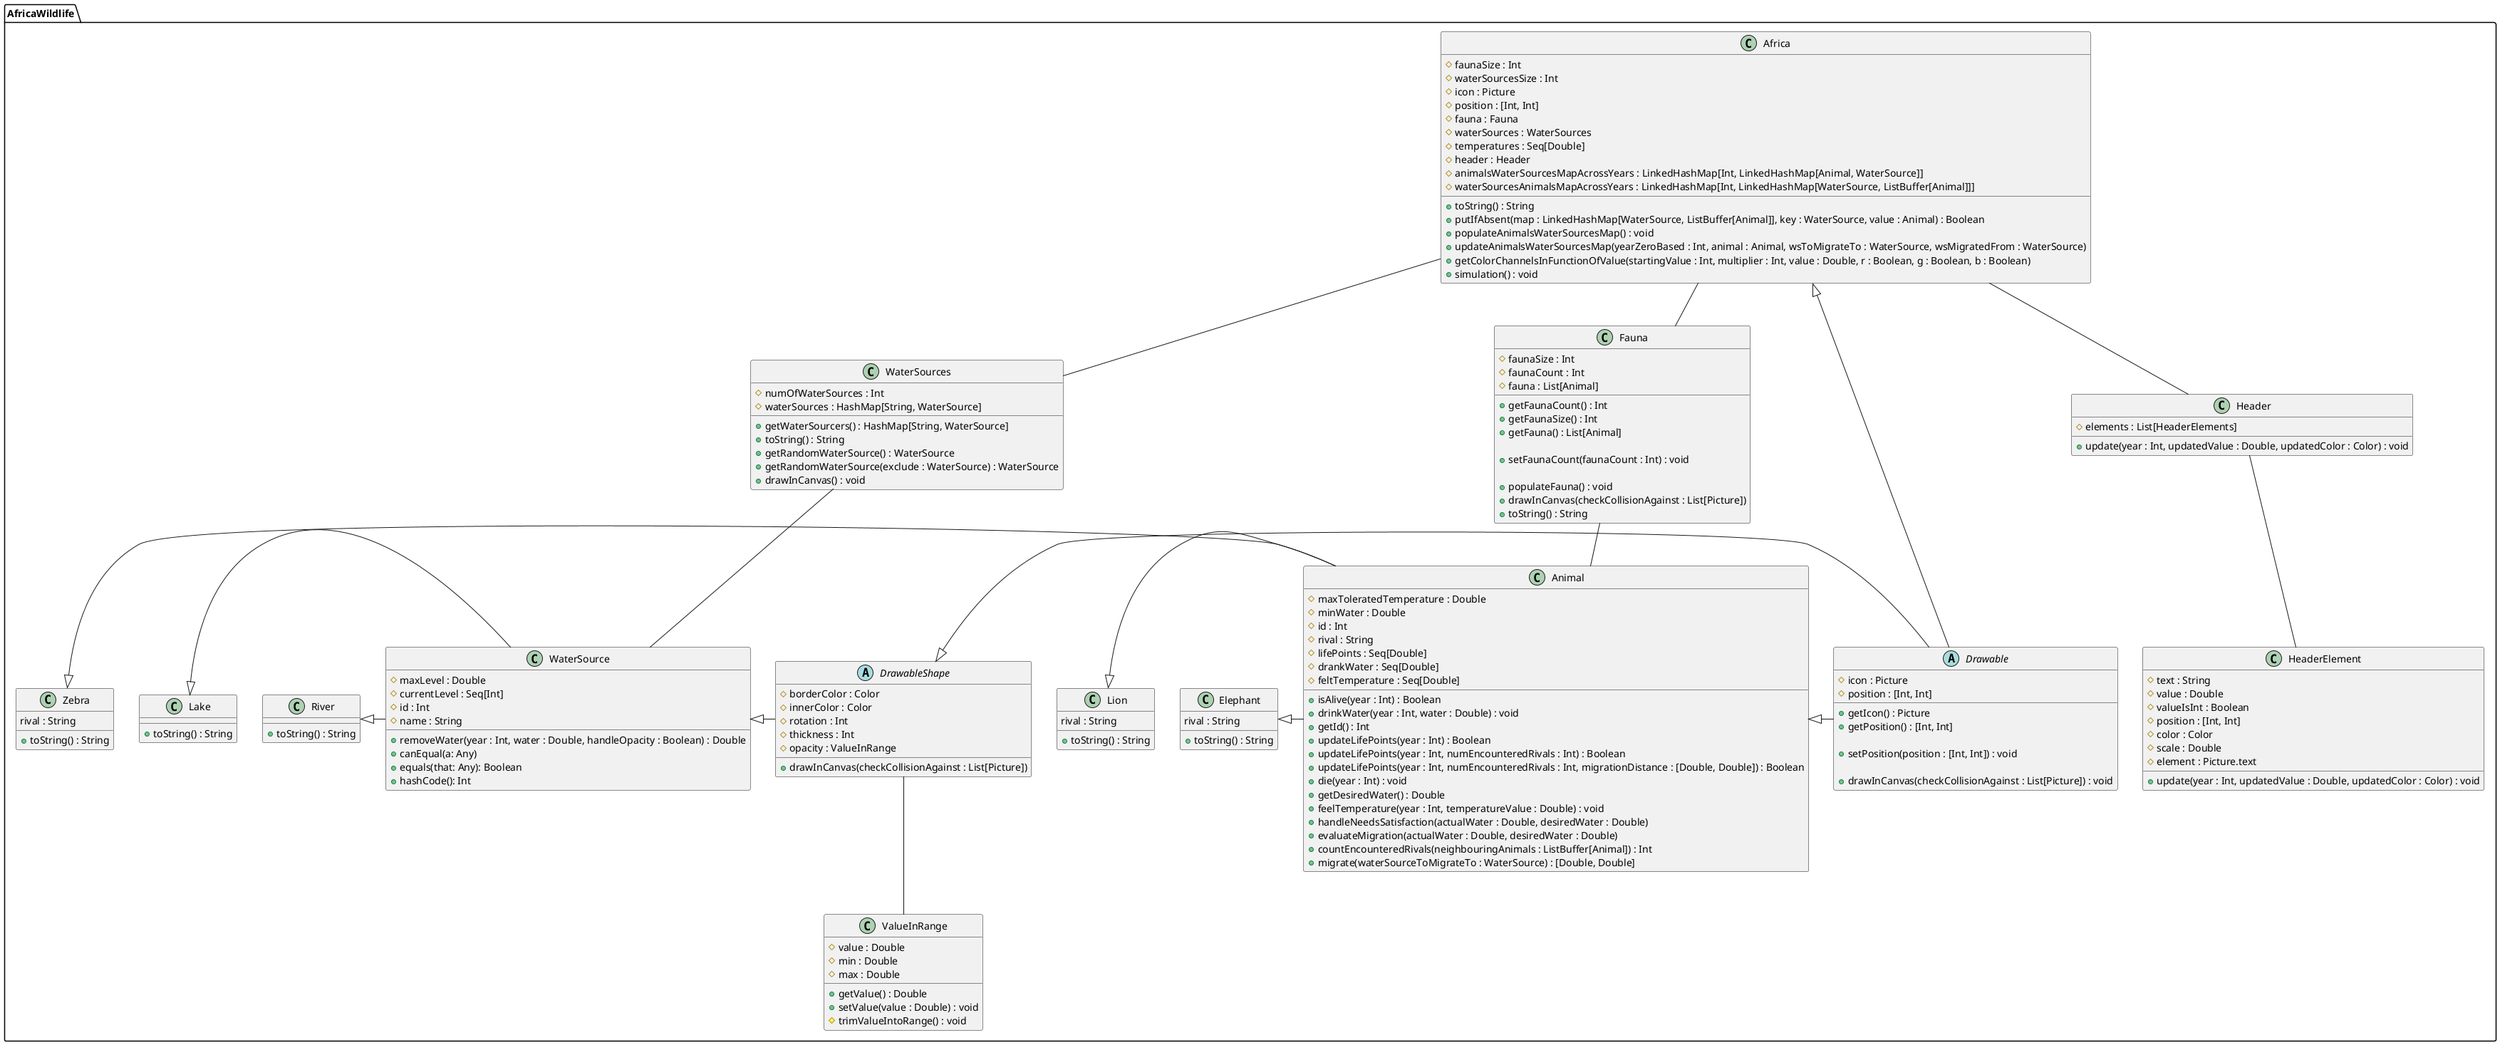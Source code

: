 @startuml AfricaWildlife

package AfricaWildlife {
    abstract class Drawable {
        # icon : Picture
        # position : [Int, Int]

        + getIcon() : Picture
        + getPosition() : [Int, Int]
        
        + setPosition(position : [Int, Int]) : void

        + drawInCanvas(checkCollisionAgainst : List[Picture]) : void

    }

    abstract class DrawableShape {
        # borderColor : Color
        # innerColor : Color
        # rotation : Int
        # thickness : Int
        # opacity : ValueInRange

        + drawInCanvas(checkCollisionAgainst : List[Picture])
    }
    DrawableShape <|- Drawable
    DrawableShape -- ValueInRange

    class ValueInRange {
        # value : Double
        # min : Double
        # max : Double

        + getValue() : Double
        + setValue(value : Double) : void
        # trimValueIntoRange() : void
    }

    class Animal {
        # maxToleratedTemperature : Double
        # minWater : Double
        # id : Int
        # rival : String
        # lifePoints : Seq[Double]
        # drankWater : Seq[Double]
        # feltTemperature : Seq[Double]

        + isAlive(year : Int) : Boolean
        + drinkWater(year : Int, water : Double) : void
        + getId() : Int
        + updateLifePoints(year : Int) : Boolean
        + updateLifePoints(year : Int, numEncounteredRivals : Int) : Boolean
        + updateLifePoints(year : Int, numEncounteredRivals : Int, migrationDistance : [Double, Double]) : Boolean
        + die(year : Int) : void
        + getDesiredWater() : Double
        + feelTemperature(year : Int, temperatureValue : Double) : void
        + handleNeedsSatisfaction(actualWater : Double, desiredWater : Double)
        + evaluateMigration(actualWater : Double, desiredWater : Double)
        + countEncounteredRivals(neighbouringAnimals : ListBuffer[Animal]) : Int
        + migrate(waterSourceToMigrateTo : WaterSource) : [Double, Double]
    }
    Animal <|- Drawable

    class Lion {
        rival : String

        + toString() : String
    }
    Lion <|- Animal

    class Elephant {
        rival : String

        + toString() : String
    }
    Elephant <|- Animal

    class Zebra {
        rival : String

        + toString() : String
    }
    Zebra <|- Animal

    class Fauna {
        # faunaSize : Int
        # faunaCount : Int
        # fauna : List[Animal]

        + getFaunaCount() : Int
        + getFaunaSize() : Int
        + getFauna() : List[Animal]

        + setFaunaCount(faunaCount : Int) : void

        + populateFauna() : void
        + drawInCanvas(checkCollisionAgainst : List[Picture])
        + toString() : String
    }
    Fauna -- Animal

    class WaterSource {
        # maxLevel : Double
        # currentLevel : Seq[Int]
        # id : Int
        # name : String

        + removeWater(year : Int, water : Double, handleOpacity : Boolean) : Double
        + canEqual(a: Any)
        + equals(that: Any): Boolean
        + hashCode(): Int
    }
    WaterSource <|- DrawableShape

    class Lake {
        + toString() : String
    }
    Lake <|- WaterSource

    class River {
        + toString() : String
    }
    River <|- WaterSource

    class WaterSources {
        # numOfWaterSources : Int
        # waterSources : HashMap[String, WaterSource]

        + getWaterSourcers() : HashMap[String, WaterSource]
        + toString() : String
        + getRandomWaterSource() : WaterSource
        + getRandomWaterSource(exclude : WaterSource) : WaterSource
        + drawInCanvas() : void
    }
    WaterSources -- WaterSource

    class HeaderElement {
        # text : String
        # value : Double
        # valueIsInt : Boolean
        # position : [Int, Int]
        # color : Color
        # scale : Double
        # element : Picture.text

        + update(year : Int, updatedValue : Double, updatedColor : Color) : void

    }

    class Header {
        # elements : List[HeaderElements]

        + update(year : Int, updatedValue : Double, updatedColor : Color) : void
    }
    Header -- HeaderElement

    class Africa {
        # faunaSize : Int
        # waterSourcesSize : Int 
        # icon : Picture
        # position : [Int, Int]
        # fauna : Fauna
        # waterSources : WaterSources
        # temperatures : Seq[Double]
        # header : Header
        # animalsWaterSourcesMapAcrossYears : LinkedHashMap[Int, LinkedHashMap[Animal, WaterSource]]
        # waterSourcesAnimalsMapAcrossYears : LinkedHashMap[Int, LinkedHashMap[WaterSource, ListBuffer[Animal]]]

        + toString() : String
        + putIfAbsent(map : LinkedHashMap[WaterSource, ListBuffer[Animal]], key : WaterSource, value : Animal) : Boolean
        + populateAnimalsWaterSourcesMap() : void
        + updateAnimalsWaterSourcesMap(yearZeroBased : Int, animal : Animal, wsToMigrateTo : WaterSource, wsMigratedFrom : WaterSource)
        + getColorChannelsInFunctionOfValue(startingValue : Int, multiplier : Int, value : Double, r : Boolean, g : Boolean, b : Boolean)
        + simulation() : void
    }
    Africa <|- Drawable
    Africa -- Fauna
    Africa -- WaterSources
    Africa -- Header





    


}
@enduml